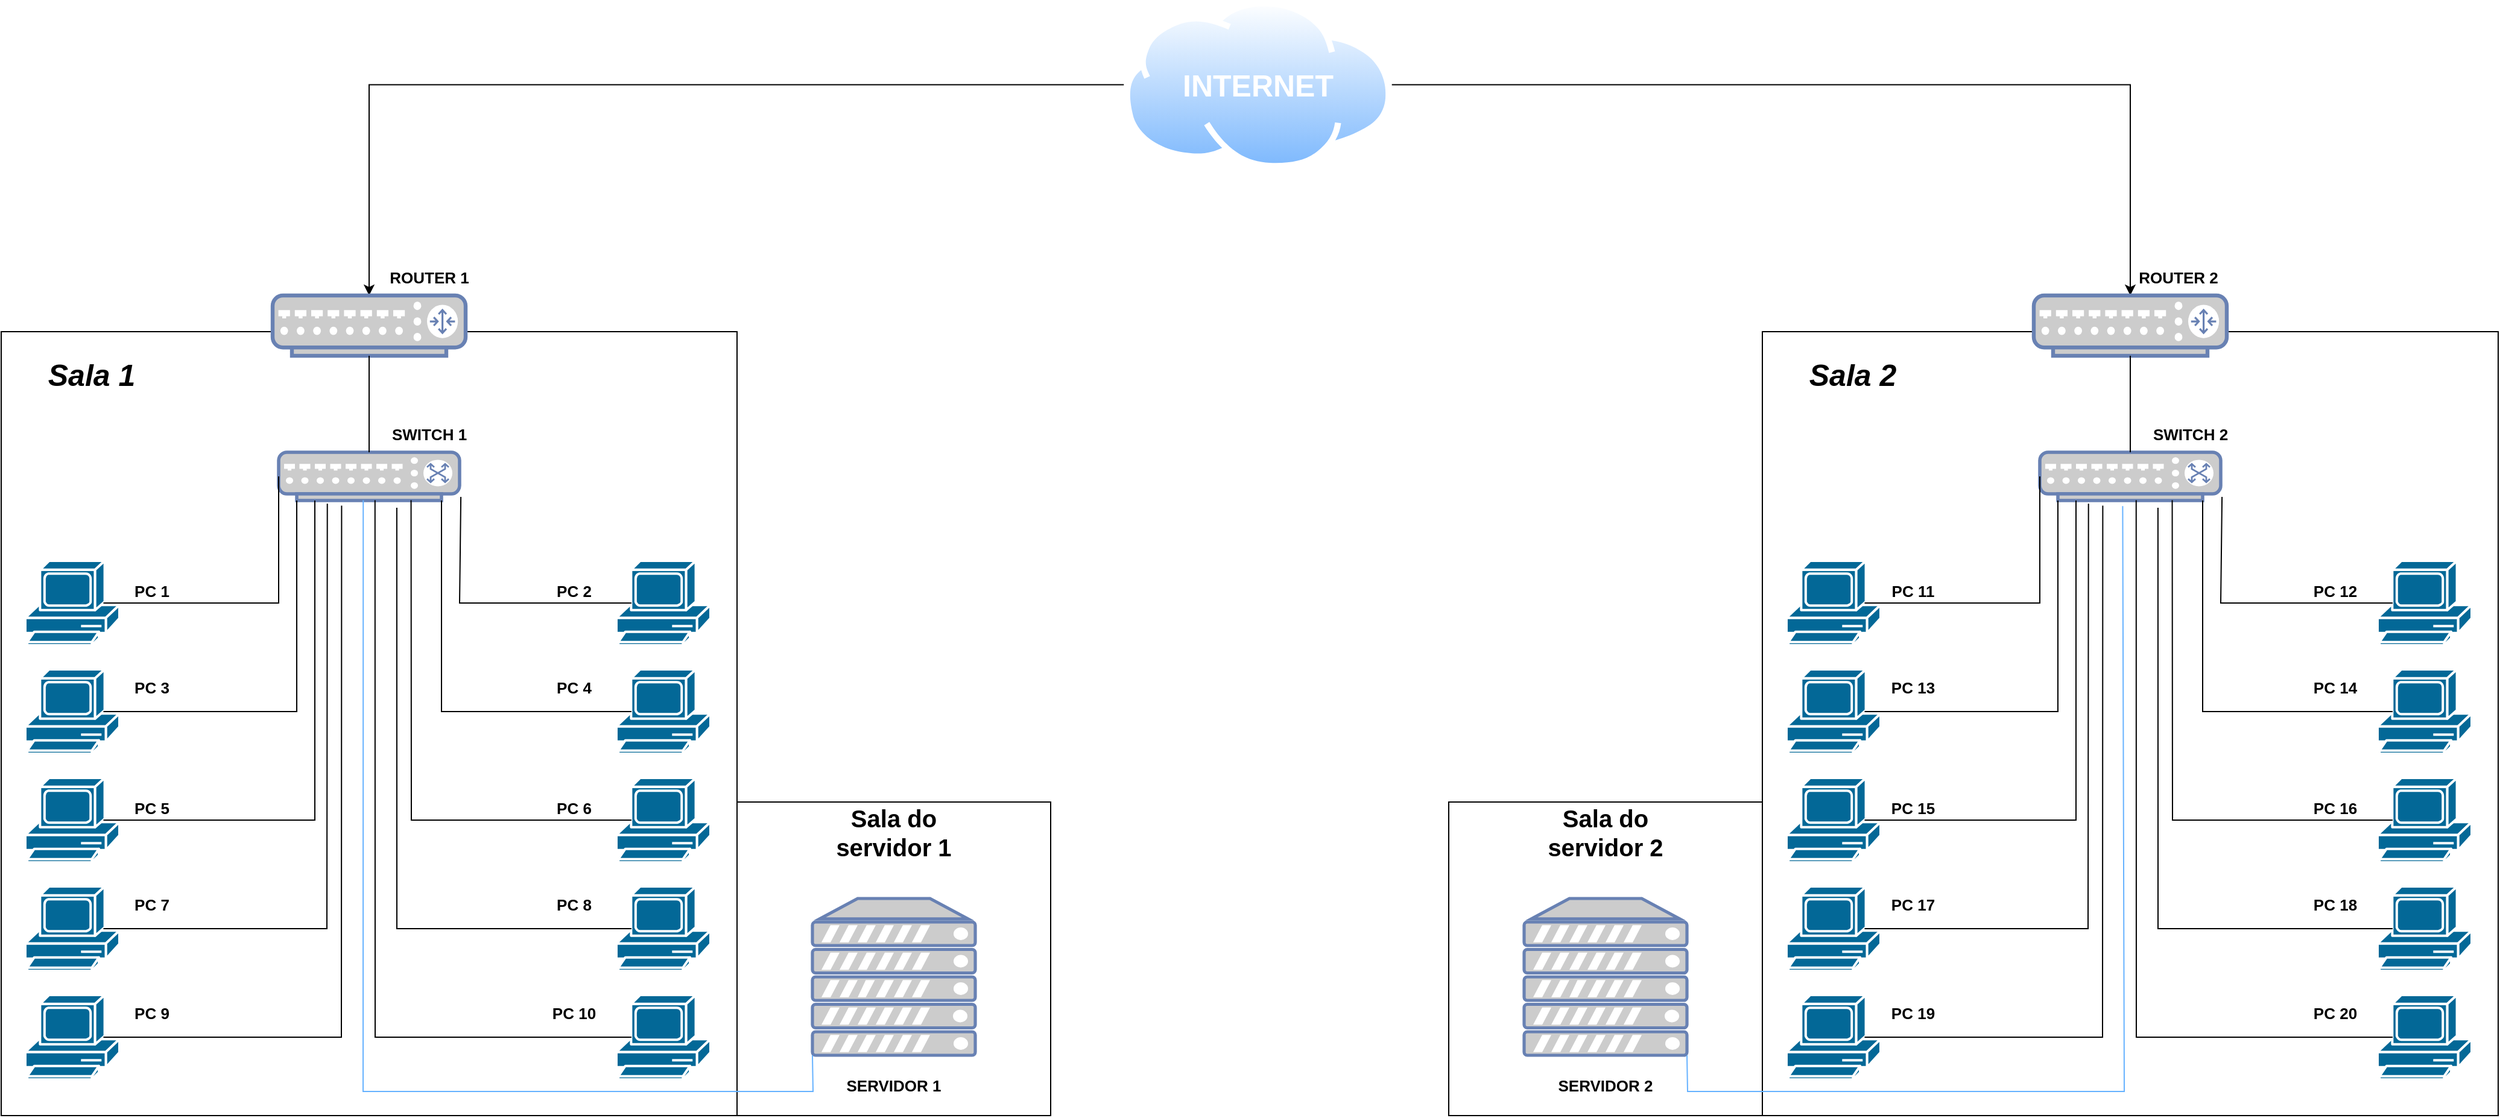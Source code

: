 <mxfile version="24.5.4" type="github">
  <diagram id="jigQvoioKBPevCRSzhsG" name="Page-1">
    <mxGraphModel dx="3718" dy="1560" grid="1" gridSize="10" guides="1" tooltips="1" connect="1" arrows="1" fold="1" page="1" pageScale="1" pageWidth="850" pageHeight="1100" math="0" shadow="0">
      <root>
        <mxCell id="0" />
        <mxCell id="1" parent="0" />
        <mxCell id="iMxOln97FZetuuEqRiWr-12" value="" style="rounded=0;whiteSpace=wrap;html=1;" parent="1" vertex="1">
          <mxGeometry x="-610" y="360" width="610" height="650" as="geometry" />
        </mxCell>
        <mxCell id="iMxOln97FZetuuEqRiWr-8" style="edgeStyle=orthogonalEdgeStyle;rounded=0;orthogonalLoop=1;jettySize=auto;html=1;exitX=0;exitY=0.5;exitDx=0;exitDy=0;" parent="1" source="iMxOln97FZetuuEqRiWr-3" target="iMxOln97FZetuuEqRiWr-7" edge="1">
          <mxGeometry relative="1" as="geometry" />
        </mxCell>
        <mxCell id="jFhICPse6yvmnhucHl-7-179" style="edgeStyle=orthogonalEdgeStyle;rounded=0;orthogonalLoop=1;jettySize=auto;html=1;exitX=1;exitY=0.5;exitDx=0;exitDy=0;" edge="1" parent="1" source="iMxOln97FZetuuEqRiWr-3" target="jFhICPse6yvmnhucHl-7-143">
          <mxGeometry relative="1" as="geometry" />
        </mxCell>
        <mxCell id="iMxOln97FZetuuEqRiWr-3" value="" style="image;aspect=fixed;perimeter=ellipsePerimeter;html=1;align=center;shadow=0;dashed=0;spacingTop=3;image=img/lib/active_directory/internet_cloud.svg;" parent="1" vertex="1">
          <mxGeometry x="320.64" y="85.2" width="222.22" height="140" as="geometry" />
        </mxCell>
        <mxCell id="iMxOln97FZetuuEqRiWr-4" value="INTERNET" style="text;html=1;align=center;verticalAlign=middle;whiteSpace=wrap;rounded=0;fontColor=#FFFFFF;fontStyle=1;fontSize=25;" parent="1" vertex="1">
          <mxGeometry x="401.75" y="140.2" width="60" height="30" as="geometry" />
        </mxCell>
        <mxCell id="iMxOln97FZetuuEqRiWr-7" value="" style="fontColor=#0066CC;verticalAlign=top;verticalLabelPosition=bottom;labelPosition=center;align=center;html=1;outlineConnect=0;fillColor=#CCCCCC;strokeColor=#6881B3;gradientColor=none;gradientDirection=north;strokeWidth=2;shape=mxgraph.networks.router;" parent="1" vertex="1">
          <mxGeometry x="-385" y="330" width="160" height="50" as="geometry" />
        </mxCell>
        <mxCell id="iMxOln97FZetuuEqRiWr-18" value="" style="fontColor=#0066CC;verticalAlign=top;verticalLabelPosition=bottom;labelPosition=center;align=center;html=1;outlineConnect=0;fillColor=#CCCCCC;strokeColor=#6881B3;gradientColor=none;gradientDirection=north;strokeWidth=2;shape=mxgraph.networks.switch;" parent="1" vertex="1">
          <mxGeometry x="-380" y="460" width="150" height="40" as="geometry" />
        </mxCell>
        <mxCell id="iMxOln97FZetuuEqRiWr-22" value="" style="whiteSpace=wrap;html=1;aspect=fixed;" parent="1" vertex="1">
          <mxGeometry y="750" width="260" height="260" as="geometry" />
        </mxCell>
        <mxCell id="iMxOln97FZetuuEqRiWr-26" value="Sala do servidor 1" style="rounded=0;whiteSpace=wrap;html=1;strokeColor=none;fillColor=none;strokeWidth=2;fontSize=20;fontStyle=1" parent="1" vertex="1">
          <mxGeometry x="55" y="760" width="150" height="30" as="geometry" />
        </mxCell>
        <mxCell id="iMxOln97FZetuuEqRiWr-28" value="Sala 1" style="rounded=0;whiteSpace=wrap;html=1;strokeColor=none;fillColor=none;strokeWidth=2;fontSize=25;fontStyle=3" parent="1" vertex="1">
          <mxGeometry x="-610" y="380" width="150" height="30" as="geometry" />
        </mxCell>
        <mxCell id="iMxOln97FZetuuEqRiWr-32" value="&lt;div&gt;ROUTER 1&lt;/div&gt;" style="rounded=0;whiteSpace=wrap;html=1;strokeColor=none;fillColor=none;strokeWidth=2;fontSize=13;fontStyle=1" parent="1" vertex="1">
          <mxGeometry x="-320" y="300" width="130" height="30" as="geometry" />
        </mxCell>
        <mxCell id="iMxOln97FZetuuEqRiWr-34" value="&lt;div&gt;SWITCH 1&lt;/div&gt;" style="rounded=0;whiteSpace=wrap;html=1;strokeColor=none;fillColor=none;strokeWidth=2;fontSize=13;fontStyle=1" parent="1" vertex="1">
          <mxGeometry x="-320" y="430" width="130" height="30" as="geometry" />
        </mxCell>
        <mxCell id="OHe48yiy3sbtU334x9cY-1" value="" style="shape=mxgraph.cisco.computers_and_peripherals.pc;html=1;pointerEvents=1;dashed=0;fillColor=#036897;strokeColor=#ffffff;strokeWidth=2;verticalLabelPosition=bottom;verticalAlign=top;align=center;outlineConnect=0;" parent="1" vertex="1">
          <mxGeometry x="-590" y="550" width="78" height="70" as="geometry" />
        </mxCell>
        <mxCell id="OHe48yiy3sbtU334x9cY-2" value="" style="shape=mxgraph.cisco.computers_and_peripherals.pc;html=1;pointerEvents=1;dashed=0;fillColor=#036897;strokeColor=#ffffff;strokeWidth=2;verticalLabelPosition=bottom;verticalAlign=top;align=center;outlineConnect=0;" parent="1" vertex="1">
          <mxGeometry x="-590" y="640" width="78" height="70" as="geometry" />
        </mxCell>
        <mxCell id="OHe48yiy3sbtU334x9cY-3" value="" style="shape=mxgraph.cisco.computers_and_peripherals.pc;html=1;pointerEvents=1;dashed=0;fillColor=#036897;strokeColor=#ffffff;strokeWidth=2;verticalLabelPosition=bottom;verticalAlign=top;align=center;outlineConnect=0;" parent="1" vertex="1">
          <mxGeometry x="-590" y="730" width="78" height="70" as="geometry" />
        </mxCell>
        <mxCell id="OHe48yiy3sbtU334x9cY-4" value="" style="shape=mxgraph.cisco.computers_and_peripherals.pc;html=1;pointerEvents=1;dashed=0;fillColor=#036897;strokeColor=#ffffff;strokeWidth=2;verticalLabelPosition=bottom;verticalAlign=top;align=center;outlineConnect=0;" parent="1" vertex="1">
          <mxGeometry x="-590" y="820" width="78" height="70" as="geometry" />
        </mxCell>
        <mxCell id="OHe48yiy3sbtU334x9cY-5" value="" style="shape=mxgraph.cisco.computers_and_peripherals.pc;html=1;pointerEvents=1;dashed=0;fillColor=#036897;strokeColor=#ffffff;strokeWidth=2;verticalLabelPosition=bottom;verticalAlign=top;align=center;outlineConnect=0;" parent="1" vertex="1">
          <mxGeometry x="-590" y="910" width="78" height="70" as="geometry" />
        </mxCell>
        <mxCell id="OHe48yiy3sbtU334x9cY-6" value="" style="shape=mxgraph.cisco.computers_and_peripherals.pc;html=1;pointerEvents=1;dashed=0;fillColor=#036897;strokeColor=#ffffff;strokeWidth=2;verticalLabelPosition=bottom;verticalAlign=top;align=center;outlineConnect=0;" parent="1" vertex="1">
          <mxGeometry x="-100" y="550" width="78" height="70" as="geometry" />
        </mxCell>
        <mxCell id="OHe48yiy3sbtU334x9cY-7" value="" style="shape=mxgraph.cisco.computers_and_peripherals.pc;html=1;pointerEvents=1;dashed=0;fillColor=#036897;strokeColor=#ffffff;strokeWidth=2;verticalLabelPosition=bottom;verticalAlign=top;align=center;outlineConnect=0;" parent="1" vertex="1">
          <mxGeometry x="-100" y="640" width="78" height="70" as="geometry" />
        </mxCell>
        <mxCell id="OHe48yiy3sbtU334x9cY-8" value="" style="shape=mxgraph.cisco.computers_and_peripherals.pc;html=1;pointerEvents=1;dashed=0;fillColor=#036897;strokeColor=#ffffff;strokeWidth=2;verticalLabelPosition=bottom;verticalAlign=top;align=center;outlineConnect=0;" parent="1" vertex="1">
          <mxGeometry x="-100" y="730" width="78" height="70" as="geometry" />
        </mxCell>
        <mxCell id="OHe48yiy3sbtU334x9cY-9" value="" style="shape=mxgraph.cisco.computers_and_peripherals.pc;html=1;pointerEvents=1;dashed=0;fillColor=#036897;strokeColor=#ffffff;strokeWidth=2;verticalLabelPosition=bottom;verticalAlign=top;align=center;outlineConnect=0;" parent="1" vertex="1">
          <mxGeometry x="-100" y="820" width="78" height="70" as="geometry" />
        </mxCell>
        <mxCell id="OHe48yiy3sbtU334x9cY-10" value="" style="shape=mxgraph.cisco.computers_and_peripherals.pc;html=1;pointerEvents=1;dashed=0;fillColor=#036897;strokeColor=#ffffff;strokeWidth=2;verticalLabelPosition=bottom;verticalAlign=top;align=center;outlineConnect=0;" parent="1" vertex="1">
          <mxGeometry x="-100" y="910" width="78" height="70" as="geometry" />
        </mxCell>
        <mxCell id="OHe48yiy3sbtU334x9cY-17" value="" style="endArrow=none;html=1;rounded=0;entryX=0;entryY=0.5;entryDx=0;entryDy=0;entryPerimeter=0;exitX=0.83;exitY=0.5;exitDx=0;exitDy=0;exitPerimeter=0;" parent="1" source="OHe48yiy3sbtU334x9cY-1" target="iMxOln97FZetuuEqRiWr-18" edge="1">
          <mxGeometry width="50" height="50" relative="1" as="geometry">
            <mxPoint x="-410" y="620" as="sourcePoint" />
            <mxPoint x="-360" y="570" as="targetPoint" />
            <Array as="points">
              <mxPoint x="-380" y="585" />
            </Array>
          </mxGeometry>
        </mxCell>
        <mxCell id="OHe48yiy3sbtU334x9cY-18" value="" style="endArrow=none;html=1;rounded=0;entryX=0.1;entryY=1;entryDx=0;entryDy=0;entryPerimeter=0;exitX=0.83;exitY=0.5;exitDx=0;exitDy=0;exitPerimeter=0;" parent="1" source="OHe48yiy3sbtU334x9cY-2" target="iMxOln97FZetuuEqRiWr-18" edge="1">
          <mxGeometry width="50" height="50" relative="1" as="geometry">
            <mxPoint x="-491" y="655" as="sourcePoint" />
            <mxPoint x="-359" y="550" as="targetPoint" />
            <Array as="points">
              <mxPoint x="-365" y="675" />
            </Array>
          </mxGeometry>
        </mxCell>
        <mxCell id="OHe48yiy3sbtU334x9cY-19" value="" style="fontColor=#0066CC;verticalAlign=top;verticalLabelPosition=bottom;labelPosition=center;align=center;html=1;outlineConnect=0;fillColor=#CCCCCC;strokeColor=#6881B3;gradientColor=none;gradientDirection=north;strokeWidth=2;shape=mxgraph.networks.server;" parent="1" vertex="1">
          <mxGeometry x="62.5" y="830" width="135" height="130" as="geometry" />
        </mxCell>
        <mxCell id="OHe48yiy3sbtU334x9cY-20" value="&lt;div&gt;SERVIDOR 1&lt;/div&gt;" style="rounded=0;whiteSpace=wrap;html=1;strokeColor=none;fillColor=none;strokeWidth=2;fontSize=13;fontStyle=1" parent="1" vertex="1">
          <mxGeometry x="65" y="970" width="130" height="30" as="geometry" />
        </mxCell>
        <mxCell id="jFhICPse6yvmnhucHl-7-1" value="" style="endArrow=none;html=1;rounded=0;entryX=0.5;entryY=1;entryDx=0;entryDy=0;entryPerimeter=0;" edge="1" parent="1" source="iMxOln97FZetuuEqRiWr-18" target="iMxOln97FZetuuEqRiWr-7">
          <mxGeometry width="50" height="50" relative="1" as="geometry">
            <mxPoint x="-380" y="460" as="sourcePoint" />
            <mxPoint x="-330" y="410" as="targetPoint" />
          </mxGeometry>
        </mxCell>
        <mxCell id="jFhICPse6yvmnhucHl-7-4" value="" style="endArrow=none;html=1;rounded=0;entryX=0.2;entryY=1;entryDx=0;entryDy=0;entryPerimeter=0;exitX=0.83;exitY=0.5;exitDx=0;exitDy=0;exitPerimeter=0;" edge="1" parent="1" source="OHe48yiy3sbtU334x9cY-3" target="iMxOln97FZetuuEqRiWr-18">
          <mxGeometry width="50" height="50" relative="1" as="geometry">
            <mxPoint x="-512" y="790" as="sourcePoint" />
            <mxPoint x="-352" y="615" as="targetPoint" />
            <Array as="points">
              <mxPoint x="-350" y="765" />
            </Array>
          </mxGeometry>
        </mxCell>
        <mxCell id="jFhICPse6yvmnhucHl-7-5" value="" style="endArrow=none;html=1;rounded=0;entryX=0.269;entryY=1.067;entryDx=0;entryDy=0;entryPerimeter=0;exitX=0.83;exitY=0.5;exitDx=0;exitDy=0;exitPerimeter=0;" edge="1" parent="1" source="OHe48yiy3sbtU334x9cY-4" target="iMxOln97FZetuuEqRiWr-18">
          <mxGeometry width="50" height="50" relative="1" as="geometry">
            <mxPoint x="-510" y="855" as="sourcePoint" />
            <mxPoint x="-335" y="590" as="targetPoint" />
            <Array as="points">
              <mxPoint x="-340" y="855" />
            </Array>
          </mxGeometry>
        </mxCell>
        <mxCell id="jFhICPse6yvmnhucHl-7-7" value="" style="endArrow=none;html=1;rounded=0;entryX=0.348;entryY=1.107;entryDx=0;entryDy=0;entryPerimeter=0;exitX=0.83;exitY=0.5;exitDx=0;exitDy=0;exitPerimeter=0;" edge="1" parent="1" source="OHe48yiy3sbtU334x9cY-5" target="iMxOln97FZetuuEqRiWr-18">
          <mxGeometry width="50" height="50" relative="1" as="geometry">
            <mxPoint x="-505" y="941" as="sourcePoint" />
            <mxPoint x="-320" y="589" as="targetPoint" />
            <Array as="points">
              <mxPoint x="-328" y="945" />
            </Array>
          </mxGeometry>
        </mxCell>
        <mxCell id="jFhICPse6yvmnhucHl-7-9" value="" style="endArrow=none;html=1;rounded=0;exitX=0.492;exitY=0.215;exitDx=0;exitDy=0;exitPerimeter=0;entryX=0;entryY=1;entryDx=0;entryDy=0;entryPerimeter=0;strokeColor=#66B2FF;" edge="1" parent="1" source="iMxOln97FZetuuEqRiWr-12" target="OHe48yiy3sbtU334x9cY-19">
          <mxGeometry width="50" height="50" relative="1" as="geometry">
            <mxPoint x="-130" y="820" as="sourcePoint" />
            <mxPoint x="-80" y="770" as="targetPoint" />
            <Array as="points">
              <mxPoint x="-310" y="990" />
              <mxPoint x="-220" y="990" />
              <mxPoint x="-120" y="990" />
              <mxPoint x="-10" y="990" />
              <mxPoint x="63" y="990" />
            </Array>
          </mxGeometry>
        </mxCell>
        <mxCell id="jFhICPse6yvmnhucHl-7-10" value="" style="endArrow=none;html=1;rounded=0;entryX=0.16;entryY=0.5;entryDx=0;entryDy=0;entryPerimeter=0;exitX=1.007;exitY=0.925;exitDx=0;exitDy=0;exitPerimeter=0;" edge="1" parent="1" source="iMxOln97FZetuuEqRiWr-18" target="OHe48yiy3sbtU334x9cY-6">
          <mxGeometry width="50" height="50" relative="1" as="geometry">
            <mxPoint x="-270" y="615" as="sourcePoint" />
            <mxPoint x="-125" y="510" as="targetPoint" />
            <Array as="points">
              <mxPoint x="-230" y="585" />
            </Array>
          </mxGeometry>
        </mxCell>
        <mxCell id="jFhICPse6yvmnhucHl-7-11" value="" style="endArrow=none;html=1;rounded=0;entryX=0.16;entryY=0.5;entryDx=0;entryDy=0;entryPerimeter=0;exitX=0.9;exitY=1;exitDx=0;exitDy=0;exitPerimeter=0;" edge="1" parent="1" source="iMxOln97FZetuuEqRiWr-18" target="OHe48yiy3sbtU334x9cY-7">
          <mxGeometry width="50" height="50" relative="1" as="geometry">
            <mxPoint x="-260" y="600" as="sourcePoint" />
            <mxPoint x="-103" y="685" as="targetPoint" />
            <Array as="points">
              <mxPoint x="-245" y="675" />
            </Array>
          </mxGeometry>
        </mxCell>
        <mxCell id="jFhICPse6yvmnhucHl-7-12" value="" style="endArrow=none;html=1;rounded=0;entryX=0.16;entryY=0.5;entryDx=0;entryDy=0;entryPerimeter=0;exitX=0.557;exitY=0.215;exitDx=0;exitDy=0;exitPerimeter=0;" edge="1" parent="1" source="iMxOln97FZetuuEqRiWr-12" target="OHe48yiy3sbtU334x9cY-8">
          <mxGeometry width="50" height="50" relative="1" as="geometry">
            <mxPoint x="-257" y="587.5" as="sourcePoint" />
            <mxPoint x="-100" y="762.5" as="targetPoint" />
            <Array as="points">
              <mxPoint x="-270" y="765" />
            </Array>
          </mxGeometry>
        </mxCell>
        <mxCell id="jFhICPse6yvmnhucHl-7-13" value="" style="endArrow=none;html=1;rounded=0;exitX=0.653;exitY=1.15;exitDx=0;exitDy=0;exitPerimeter=0;entryX=0.16;entryY=0.5;entryDx=0;entryDy=0;entryPerimeter=0;" edge="1" parent="1" source="iMxOln97FZetuuEqRiWr-18" target="OHe48yiy3sbtU334x9cY-9">
          <mxGeometry width="50" height="50" relative="1" as="geometry">
            <mxPoint x="-282" y="570" as="sourcePoint" />
            <mxPoint x="-150" y="850" as="targetPoint" />
            <Array as="points">
              <mxPoint x="-282" y="855" />
            </Array>
          </mxGeometry>
        </mxCell>
        <mxCell id="jFhICPse6yvmnhucHl-7-16" value="" style="endArrow=none;html=1;rounded=0;exitX=0.508;exitY=0.215;exitDx=0;exitDy=0;exitPerimeter=0;entryX=0.16;entryY=0.5;entryDx=0;entryDy=0;entryPerimeter=0;" edge="1" parent="1" source="iMxOln97FZetuuEqRiWr-12" target="OHe48yiy3sbtU334x9cY-10">
          <mxGeometry width="50" height="50" relative="1" as="geometry">
            <mxPoint x="-290" y="590.5" as="sourcePoint" />
            <mxPoint x="-96" y="939.5" as="targetPoint" />
            <Array as="points">
              <mxPoint x="-300" y="945" />
            </Array>
          </mxGeometry>
        </mxCell>
        <mxCell id="jFhICPse6yvmnhucHl-7-17" value="&lt;div&gt;PC 1&lt;/div&gt;" style="rounded=0;whiteSpace=wrap;html=1;strokeColor=none;fillColor=none;strokeWidth=2;fontSize=13;fontStyle=1" vertex="1" parent="1">
          <mxGeometry x="-550" y="560" width="130" height="30" as="geometry" />
        </mxCell>
        <mxCell id="jFhICPse6yvmnhucHl-7-18" value="&lt;div&gt;PC 3&lt;/div&gt;" style="rounded=0;whiteSpace=wrap;html=1;strokeColor=none;fillColor=none;strokeWidth=2;fontSize=13;fontStyle=1" vertex="1" parent="1">
          <mxGeometry x="-550" y="640" width="130" height="30" as="geometry" />
        </mxCell>
        <mxCell id="jFhICPse6yvmnhucHl-7-19" value="&lt;div&gt;PC 5&lt;/div&gt;" style="rounded=0;whiteSpace=wrap;html=1;strokeColor=none;fillColor=none;strokeWidth=2;fontSize=13;fontStyle=1" vertex="1" parent="1">
          <mxGeometry x="-550" y="740" width="130" height="30" as="geometry" />
        </mxCell>
        <mxCell id="jFhICPse6yvmnhucHl-7-20" value="&lt;div&gt;PC 7&lt;/div&gt;" style="rounded=0;whiteSpace=wrap;html=1;strokeColor=none;fillColor=none;strokeWidth=2;fontSize=13;fontStyle=1" vertex="1" parent="1">
          <mxGeometry x="-550" y="820" width="130" height="30" as="geometry" />
        </mxCell>
        <mxCell id="jFhICPse6yvmnhucHl-7-21" value="&lt;div&gt;PC 9&lt;/div&gt;" style="rounded=0;whiteSpace=wrap;html=1;strokeColor=none;fillColor=none;strokeWidth=2;fontSize=13;fontStyle=1" vertex="1" parent="1">
          <mxGeometry x="-550" y="910" width="130" height="30" as="geometry" />
        </mxCell>
        <mxCell id="jFhICPse6yvmnhucHl-7-22" value="&lt;div&gt;PC 2&lt;/div&gt;" style="rounded=0;whiteSpace=wrap;html=1;strokeColor=none;fillColor=none;strokeWidth=2;fontSize=13;fontStyle=1" vertex="1" parent="1">
          <mxGeometry x="-200" y="560" width="130" height="30" as="geometry" />
        </mxCell>
        <mxCell id="jFhICPse6yvmnhucHl-7-23" value="&lt;div&gt;PC 4&lt;/div&gt;" style="rounded=0;whiteSpace=wrap;html=1;strokeColor=none;fillColor=none;strokeWidth=2;fontSize=13;fontStyle=1" vertex="1" parent="1">
          <mxGeometry x="-200" y="640" width="130" height="30" as="geometry" />
        </mxCell>
        <mxCell id="jFhICPse6yvmnhucHl-7-24" value="&lt;div&gt;PC 6&lt;/div&gt;" style="rounded=0;whiteSpace=wrap;html=1;strokeColor=none;fillColor=none;strokeWidth=2;fontSize=13;fontStyle=1" vertex="1" parent="1">
          <mxGeometry x="-200" y="740" width="130" height="30" as="geometry" />
        </mxCell>
        <mxCell id="jFhICPse6yvmnhucHl-7-25" value="&lt;div&gt;PC 8&lt;/div&gt;" style="rounded=0;whiteSpace=wrap;html=1;strokeColor=none;fillColor=none;strokeWidth=2;fontSize=13;fontStyle=1" vertex="1" parent="1">
          <mxGeometry x="-200" y="820" width="130" height="30" as="geometry" />
        </mxCell>
        <mxCell id="jFhICPse6yvmnhucHl-7-26" value="&lt;div&gt;PC 10&lt;/div&gt;" style="rounded=0;whiteSpace=wrap;html=1;strokeColor=none;fillColor=none;strokeWidth=2;fontSize=13;fontStyle=1" vertex="1" parent="1">
          <mxGeometry x="-200" y="910" width="130" height="30" as="geometry" />
        </mxCell>
        <mxCell id="jFhICPse6yvmnhucHl-7-101" value="" style="whiteSpace=wrap;html=1;aspect=fixed;" vertex="1" parent="1">
          <mxGeometry x="590" y="750" width="260" height="260" as="geometry" />
        </mxCell>
        <mxCell id="jFhICPse6yvmnhucHl-7-102" value="Sala do servidor 2" style="rounded=0;whiteSpace=wrap;html=1;strokeColor=none;fillColor=none;strokeWidth=2;fontSize=20;fontStyle=1" vertex="1" parent="1">
          <mxGeometry x="645" y="760" width="150" height="30" as="geometry" />
        </mxCell>
        <mxCell id="jFhICPse6yvmnhucHl-7-103" value="" style="fontColor=#0066CC;verticalAlign=top;verticalLabelPosition=bottom;labelPosition=center;align=center;html=1;outlineConnect=0;fillColor=#CCCCCC;strokeColor=#6881B3;gradientColor=none;gradientDirection=north;strokeWidth=2;shape=mxgraph.networks.server;" vertex="1" parent="1">
          <mxGeometry x="652.5" y="830" width="135" height="130" as="geometry" />
        </mxCell>
        <mxCell id="jFhICPse6yvmnhucHl-7-104" value="&lt;div&gt;SERVIDOR 2&lt;/div&gt;" style="rounded=0;whiteSpace=wrap;html=1;strokeColor=none;fillColor=none;strokeWidth=2;fontSize=13;fontStyle=1" vertex="1" parent="1">
          <mxGeometry x="655" y="970" width="130" height="30" as="geometry" />
        </mxCell>
        <mxCell id="jFhICPse6yvmnhucHl-7-142" value="" style="rounded=0;whiteSpace=wrap;html=1;" vertex="1" parent="1">
          <mxGeometry x="850" y="360" width="610" height="650" as="geometry" />
        </mxCell>
        <mxCell id="jFhICPse6yvmnhucHl-7-143" value="" style="fontColor=#0066CC;verticalAlign=top;verticalLabelPosition=bottom;labelPosition=center;align=center;html=1;outlineConnect=0;fillColor=#CCCCCC;strokeColor=#6881B3;gradientColor=none;gradientDirection=north;strokeWidth=2;shape=mxgraph.networks.router;" vertex="1" parent="1">
          <mxGeometry x="1075" y="330" width="160" height="50" as="geometry" />
        </mxCell>
        <mxCell id="jFhICPse6yvmnhucHl-7-144" value="" style="fontColor=#0066CC;verticalAlign=top;verticalLabelPosition=bottom;labelPosition=center;align=center;html=1;outlineConnect=0;fillColor=#CCCCCC;strokeColor=#6881B3;gradientColor=none;gradientDirection=north;strokeWidth=2;shape=mxgraph.networks.switch;" vertex="1" parent="1">
          <mxGeometry x="1080" y="460" width="150" height="40" as="geometry" />
        </mxCell>
        <mxCell id="jFhICPse6yvmnhucHl-7-145" value="Sala 2" style="rounded=0;whiteSpace=wrap;html=1;strokeColor=none;fillColor=none;strokeWidth=2;fontSize=25;fontStyle=3" vertex="1" parent="1">
          <mxGeometry x="850" y="380" width="150" height="30" as="geometry" />
        </mxCell>
        <mxCell id="jFhICPse6yvmnhucHl-7-146" value="&lt;div&gt;SWITCH 2&lt;/div&gt;" style="rounded=0;whiteSpace=wrap;html=1;strokeColor=none;fillColor=none;strokeWidth=2;fontSize=13;fontStyle=1" vertex="1" parent="1">
          <mxGeometry x="1140" y="430" width="130" height="30" as="geometry" />
        </mxCell>
        <mxCell id="jFhICPse6yvmnhucHl-7-147" value="" style="shape=mxgraph.cisco.computers_and_peripherals.pc;html=1;pointerEvents=1;dashed=0;fillColor=#036897;strokeColor=#ffffff;strokeWidth=2;verticalLabelPosition=bottom;verticalAlign=top;align=center;outlineConnect=0;" vertex="1" parent="1">
          <mxGeometry x="870" y="550" width="78" height="70" as="geometry" />
        </mxCell>
        <mxCell id="jFhICPse6yvmnhucHl-7-148" value="" style="shape=mxgraph.cisco.computers_and_peripherals.pc;html=1;pointerEvents=1;dashed=0;fillColor=#036897;strokeColor=#ffffff;strokeWidth=2;verticalLabelPosition=bottom;verticalAlign=top;align=center;outlineConnect=0;" vertex="1" parent="1">
          <mxGeometry x="870" y="640" width="78" height="70" as="geometry" />
        </mxCell>
        <mxCell id="jFhICPse6yvmnhucHl-7-149" value="" style="shape=mxgraph.cisco.computers_and_peripherals.pc;html=1;pointerEvents=1;dashed=0;fillColor=#036897;strokeColor=#ffffff;strokeWidth=2;verticalLabelPosition=bottom;verticalAlign=top;align=center;outlineConnect=0;" vertex="1" parent="1">
          <mxGeometry x="870" y="730" width="78" height="70" as="geometry" />
        </mxCell>
        <mxCell id="jFhICPse6yvmnhucHl-7-150" value="" style="shape=mxgraph.cisco.computers_and_peripherals.pc;html=1;pointerEvents=1;dashed=0;fillColor=#036897;strokeColor=#ffffff;strokeWidth=2;verticalLabelPosition=bottom;verticalAlign=top;align=center;outlineConnect=0;" vertex="1" parent="1">
          <mxGeometry x="870" y="820" width="78" height="70" as="geometry" />
        </mxCell>
        <mxCell id="jFhICPse6yvmnhucHl-7-151" value="" style="shape=mxgraph.cisco.computers_and_peripherals.pc;html=1;pointerEvents=1;dashed=0;fillColor=#036897;strokeColor=#ffffff;strokeWidth=2;verticalLabelPosition=bottom;verticalAlign=top;align=center;outlineConnect=0;" vertex="1" parent="1">
          <mxGeometry x="870" y="910" width="78" height="70" as="geometry" />
        </mxCell>
        <mxCell id="jFhICPse6yvmnhucHl-7-152" value="" style="shape=mxgraph.cisco.computers_and_peripherals.pc;html=1;pointerEvents=1;dashed=0;fillColor=#036897;strokeColor=#ffffff;strokeWidth=2;verticalLabelPosition=bottom;verticalAlign=top;align=center;outlineConnect=0;" vertex="1" parent="1">
          <mxGeometry x="1360" y="550" width="78" height="70" as="geometry" />
        </mxCell>
        <mxCell id="jFhICPse6yvmnhucHl-7-153" value="" style="shape=mxgraph.cisco.computers_and_peripherals.pc;html=1;pointerEvents=1;dashed=0;fillColor=#036897;strokeColor=#ffffff;strokeWidth=2;verticalLabelPosition=bottom;verticalAlign=top;align=center;outlineConnect=0;" vertex="1" parent="1">
          <mxGeometry x="1360" y="640" width="78" height="70" as="geometry" />
        </mxCell>
        <mxCell id="jFhICPse6yvmnhucHl-7-154" value="" style="shape=mxgraph.cisco.computers_and_peripherals.pc;html=1;pointerEvents=1;dashed=0;fillColor=#036897;strokeColor=#ffffff;strokeWidth=2;verticalLabelPosition=bottom;verticalAlign=top;align=center;outlineConnect=0;" vertex="1" parent="1">
          <mxGeometry x="1360" y="730" width="78" height="70" as="geometry" />
        </mxCell>
        <mxCell id="jFhICPse6yvmnhucHl-7-155" value="" style="shape=mxgraph.cisco.computers_and_peripherals.pc;html=1;pointerEvents=1;dashed=0;fillColor=#036897;strokeColor=#ffffff;strokeWidth=2;verticalLabelPosition=bottom;verticalAlign=top;align=center;outlineConnect=0;" vertex="1" parent="1">
          <mxGeometry x="1360" y="820" width="78" height="70" as="geometry" />
        </mxCell>
        <mxCell id="jFhICPse6yvmnhucHl-7-156" value="" style="shape=mxgraph.cisco.computers_and_peripherals.pc;html=1;pointerEvents=1;dashed=0;fillColor=#036897;strokeColor=#ffffff;strokeWidth=2;verticalLabelPosition=bottom;verticalAlign=top;align=center;outlineConnect=0;" vertex="1" parent="1">
          <mxGeometry x="1360" y="910" width="78" height="70" as="geometry" />
        </mxCell>
        <mxCell id="jFhICPse6yvmnhucHl-7-157" value="" style="endArrow=none;html=1;rounded=0;entryX=0;entryY=0.5;entryDx=0;entryDy=0;entryPerimeter=0;exitX=0.83;exitY=0.5;exitDx=0;exitDy=0;exitPerimeter=0;" edge="1" parent="1" source="jFhICPse6yvmnhucHl-7-147" target="jFhICPse6yvmnhucHl-7-144">
          <mxGeometry width="50" height="50" relative="1" as="geometry">
            <mxPoint x="1050" y="620" as="sourcePoint" />
            <mxPoint x="1100" y="570" as="targetPoint" />
            <Array as="points">
              <mxPoint x="1080" y="585" />
            </Array>
          </mxGeometry>
        </mxCell>
        <mxCell id="jFhICPse6yvmnhucHl-7-158" value="" style="endArrow=none;html=1;rounded=0;entryX=0.1;entryY=1;entryDx=0;entryDy=0;entryPerimeter=0;exitX=0.83;exitY=0.5;exitDx=0;exitDy=0;exitPerimeter=0;" edge="1" parent="1" source="jFhICPse6yvmnhucHl-7-148" target="jFhICPse6yvmnhucHl-7-144">
          <mxGeometry width="50" height="50" relative="1" as="geometry">
            <mxPoint x="969" y="655" as="sourcePoint" />
            <mxPoint x="1101" y="550" as="targetPoint" />
            <Array as="points">
              <mxPoint x="1095" y="675" />
            </Array>
          </mxGeometry>
        </mxCell>
        <mxCell id="jFhICPse6yvmnhucHl-7-159" value="" style="endArrow=none;html=1;rounded=0;entryX=0.5;entryY=1;entryDx=0;entryDy=0;entryPerimeter=0;" edge="1" parent="1" source="jFhICPse6yvmnhucHl-7-144" target="jFhICPse6yvmnhucHl-7-143">
          <mxGeometry width="50" height="50" relative="1" as="geometry">
            <mxPoint x="1080" y="460" as="sourcePoint" />
            <mxPoint x="1130" y="410" as="targetPoint" />
          </mxGeometry>
        </mxCell>
        <mxCell id="jFhICPse6yvmnhucHl-7-160" value="" style="endArrow=none;html=1;rounded=0;entryX=0.2;entryY=1;entryDx=0;entryDy=0;entryPerimeter=0;exitX=0.83;exitY=0.5;exitDx=0;exitDy=0;exitPerimeter=0;" edge="1" parent="1" source="jFhICPse6yvmnhucHl-7-149" target="jFhICPse6yvmnhucHl-7-144">
          <mxGeometry width="50" height="50" relative="1" as="geometry">
            <mxPoint x="948" y="790" as="sourcePoint" />
            <mxPoint x="1108" y="615" as="targetPoint" />
            <Array as="points">
              <mxPoint x="1110" y="765" />
            </Array>
          </mxGeometry>
        </mxCell>
        <mxCell id="jFhICPse6yvmnhucHl-7-161" value="" style="endArrow=none;html=1;rounded=0;entryX=0.269;entryY=1.067;entryDx=0;entryDy=0;entryPerimeter=0;exitX=0.83;exitY=0.5;exitDx=0;exitDy=0;exitPerimeter=0;" edge="1" parent="1" source="jFhICPse6yvmnhucHl-7-150" target="jFhICPse6yvmnhucHl-7-144">
          <mxGeometry width="50" height="50" relative="1" as="geometry">
            <mxPoint x="950" y="855" as="sourcePoint" />
            <mxPoint x="1125" y="590" as="targetPoint" />
            <Array as="points">
              <mxPoint x="1120" y="855" />
            </Array>
          </mxGeometry>
        </mxCell>
        <mxCell id="jFhICPse6yvmnhucHl-7-162" value="" style="endArrow=none;html=1;rounded=0;entryX=0.348;entryY=1.107;entryDx=0;entryDy=0;entryPerimeter=0;exitX=0.83;exitY=0.5;exitDx=0;exitDy=0;exitPerimeter=0;" edge="1" parent="1" source="jFhICPse6yvmnhucHl-7-151" target="jFhICPse6yvmnhucHl-7-144">
          <mxGeometry width="50" height="50" relative="1" as="geometry">
            <mxPoint x="955" y="941" as="sourcePoint" />
            <mxPoint x="1140" y="589" as="targetPoint" />
            <Array as="points">
              <mxPoint x="1132" y="945" />
            </Array>
          </mxGeometry>
        </mxCell>
        <mxCell id="jFhICPse6yvmnhucHl-7-163" value="" style="endArrow=none;html=1;rounded=0;entryX=0.16;entryY=0.5;entryDx=0;entryDy=0;entryPerimeter=0;exitX=1.007;exitY=0.925;exitDx=0;exitDy=0;exitPerimeter=0;" edge="1" parent="1" source="jFhICPse6yvmnhucHl-7-144" target="jFhICPse6yvmnhucHl-7-152">
          <mxGeometry width="50" height="50" relative="1" as="geometry">
            <mxPoint x="1190" y="615" as="sourcePoint" />
            <mxPoint x="1335" y="510" as="targetPoint" />
            <Array as="points">
              <mxPoint x="1230" y="585" />
            </Array>
          </mxGeometry>
        </mxCell>
        <mxCell id="jFhICPse6yvmnhucHl-7-164" value="" style="endArrow=none;html=1;rounded=0;entryX=0.16;entryY=0.5;entryDx=0;entryDy=0;entryPerimeter=0;exitX=0.9;exitY=1;exitDx=0;exitDy=0;exitPerimeter=0;" edge="1" parent="1" source="jFhICPse6yvmnhucHl-7-144" target="jFhICPse6yvmnhucHl-7-153">
          <mxGeometry width="50" height="50" relative="1" as="geometry">
            <mxPoint x="1200" y="600" as="sourcePoint" />
            <mxPoint x="1357" y="685" as="targetPoint" />
            <Array as="points">
              <mxPoint x="1215" y="675" />
            </Array>
          </mxGeometry>
        </mxCell>
        <mxCell id="jFhICPse6yvmnhucHl-7-165" value="" style="endArrow=none;html=1;rounded=0;entryX=0.16;entryY=0.5;entryDx=0;entryDy=0;entryPerimeter=0;exitX=0.557;exitY=0.215;exitDx=0;exitDy=0;exitPerimeter=0;" edge="1" parent="1" source="jFhICPse6yvmnhucHl-7-142" target="jFhICPse6yvmnhucHl-7-154">
          <mxGeometry width="50" height="50" relative="1" as="geometry">
            <mxPoint x="1203" y="587.5" as="sourcePoint" />
            <mxPoint x="1360" y="762.5" as="targetPoint" />
            <Array as="points">
              <mxPoint x="1190" y="765" />
            </Array>
          </mxGeometry>
        </mxCell>
        <mxCell id="jFhICPse6yvmnhucHl-7-166" value="" style="endArrow=none;html=1;rounded=0;exitX=0.653;exitY=1.15;exitDx=0;exitDy=0;exitPerimeter=0;entryX=0.16;entryY=0.5;entryDx=0;entryDy=0;entryPerimeter=0;" edge="1" parent="1" source="jFhICPse6yvmnhucHl-7-144" target="jFhICPse6yvmnhucHl-7-155">
          <mxGeometry width="50" height="50" relative="1" as="geometry">
            <mxPoint x="1178" y="570" as="sourcePoint" />
            <mxPoint x="1310" y="850" as="targetPoint" />
            <Array as="points">
              <mxPoint x="1178" y="855" />
            </Array>
          </mxGeometry>
        </mxCell>
        <mxCell id="jFhICPse6yvmnhucHl-7-167" value="" style="endArrow=none;html=1;rounded=0;exitX=0.508;exitY=0.215;exitDx=0;exitDy=0;exitPerimeter=0;entryX=0.16;entryY=0.5;entryDx=0;entryDy=0;entryPerimeter=0;" edge="1" parent="1" source="jFhICPse6yvmnhucHl-7-142" target="jFhICPse6yvmnhucHl-7-156">
          <mxGeometry width="50" height="50" relative="1" as="geometry">
            <mxPoint x="1170" y="590.5" as="sourcePoint" />
            <mxPoint x="1364" y="939.5" as="targetPoint" />
            <Array as="points">
              <mxPoint x="1160" y="945" />
            </Array>
          </mxGeometry>
        </mxCell>
        <mxCell id="jFhICPse6yvmnhucHl-7-168" value="&lt;div&gt;PC 11&lt;/div&gt;" style="rounded=0;whiteSpace=wrap;html=1;strokeColor=none;fillColor=none;strokeWidth=2;fontSize=13;fontStyle=1" vertex="1" parent="1">
          <mxGeometry x="910" y="560" width="130" height="30" as="geometry" />
        </mxCell>
        <mxCell id="jFhICPse6yvmnhucHl-7-169" value="&lt;div&gt;PC 13&lt;/div&gt;" style="rounded=0;whiteSpace=wrap;html=1;strokeColor=none;fillColor=none;strokeWidth=2;fontSize=13;fontStyle=1" vertex="1" parent="1">
          <mxGeometry x="910" y="640" width="130" height="30" as="geometry" />
        </mxCell>
        <mxCell id="jFhICPse6yvmnhucHl-7-170" value="&lt;div&gt;PC 15&lt;/div&gt;" style="rounded=0;whiteSpace=wrap;html=1;strokeColor=none;fillColor=none;strokeWidth=2;fontSize=13;fontStyle=1" vertex="1" parent="1">
          <mxGeometry x="910" y="740" width="130" height="30" as="geometry" />
        </mxCell>
        <mxCell id="jFhICPse6yvmnhucHl-7-171" value="&lt;div&gt;PC 17&lt;/div&gt;" style="rounded=0;whiteSpace=wrap;html=1;strokeColor=none;fillColor=none;strokeWidth=2;fontSize=13;fontStyle=1" vertex="1" parent="1">
          <mxGeometry x="910" y="820" width="130" height="30" as="geometry" />
        </mxCell>
        <mxCell id="jFhICPse6yvmnhucHl-7-172" value="&lt;div&gt;PC 19&lt;/div&gt;" style="rounded=0;whiteSpace=wrap;html=1;strokeColor=none;fillColor=none;strokeWidth=2;fontSize=13;fontStyle=1" vertex="1" parent="1">
          <mxGeometry x="910" y="910" width="130" height="30" as="geometry" />
        </mxCell>
        <mxCell id="jFhICPse6yvmnhucHl-7-173" value="&lt;div&gt;PC 12&lt;/div&gt;" style="rounded=0;whiteSpace=wrap;html=1;strokeColor=none;fillColor=none;strokeWidth=2;fontSize=13;fontStyle=1" vertex="1" parent="1">
          <mxGeometry x="1260" y="560" width="130" height="30" as="geometry" />
        </mxCell>
        <mxCell id="jFhICPse6yvmnhucHl-7-174" value="&lt;div&gt;PC 14&lt;/div&gt;" style="rounded=0;whiteSpace=wrap;html=1;strokeColor=none;fillColor=none;strokeWidth=2;fontSize=13;fontStyle=1" vertex="1" parent="1">
          <mxGeometry x="1260" y="640" width="130" height="30" as="geometry" />
        </mxCell>
        <mxCell id="jFhICPse6yvmnhucHl-7-175" value="&lt;div&gt;PC 16&lt;/div&gt;" style="rounded=0;whiteSpace=wrap;html=1;strokeColor=none;fillColor=none;strokeWidth=2;fontSize=13;fontStyle=1" vertex="1" parent="1">
          <mxGeometry x="1260" y="740" width="130" height="30" as="geometry" />
        </mxCell>
        <mxCell id="jFhICPse6yvmnhucHl-7-176" value="&lt;div&gt;PC 18&lt;/div&gt;" style="rounded=0;whiteSpace=wrap;html=1;strokeColor=none;fillColor=none;strokeWidth=2;fontSize=13;fontStyle=1" vertex="1" parent="1">
          <mxGeometry x="1260" y="820" width="130" height="30" as="geometry" />
        </mxCell>
        <mxCell id="jFhICPse6yvmnhucHl-7-177" value="&lt;div&gt;PC 20&lt;/div&gt;" style="rounded=0;whiteSpace=wrap;html=1;strokeColor=none;fillColor=none;strokeWidth=2;fontSize=13;fontStyle=1" vertex="1" parent="1">
          <mxGeometry x="1260" y="910" width="130" height="30" as="geometry" />
        </mxCell>
        <mxCell id="jFhICPse6yvmnhucHl-7-178" value="&lt;div&gt;ROUTER 2&lt;/div&gt;" style="rounded=0;whiteSpace=wrap;html=1;strokeColor=none;fillColor=none;strokeWidth=2;fontSize=13;fontStyle=1" vertex="1" parent="1">
          <mxGeometry x="1130" y="300" width="130" height="30" as="geometry" />
        </mxCell>
        <mxCell id="jFhICPse6yvmnhucHl-7-181" value="" style="endArrow=none;html=1;rounded=0;exitX=1;exitY=1;exitDx=0;exitDy=0;exitPerimeter=0;entryX=0.458;entryY=1.115;entryDx=0;entryDy=0;entryPerimeter=0;strokeColor=#66B2FF;" edge="1" parent="1" source="jFhICPse6yvmnhucHl-7-103" target="jFhICPse6yvmnhucHl-7-144">
          <mxGeometry width="50" height="50" relative="1" as="geometry">
            <mxPoint x="1100" y="1010" as="sourcePoint" />
            <mxPoint x="1150" y="960" as="targetPoint" />
            <Array as="points">
              <mxPoint x="788" y="990" />
              <mxPoint x="870" y="990" />
              <mxPoint x="960" y="990" />
              <mxPoint x="1150" y="990" />
            </Array>
          </mxGeometry>
        </mxCell>
      </root>
    </mxGraphModel>
  </diagram>
</mxfile>
